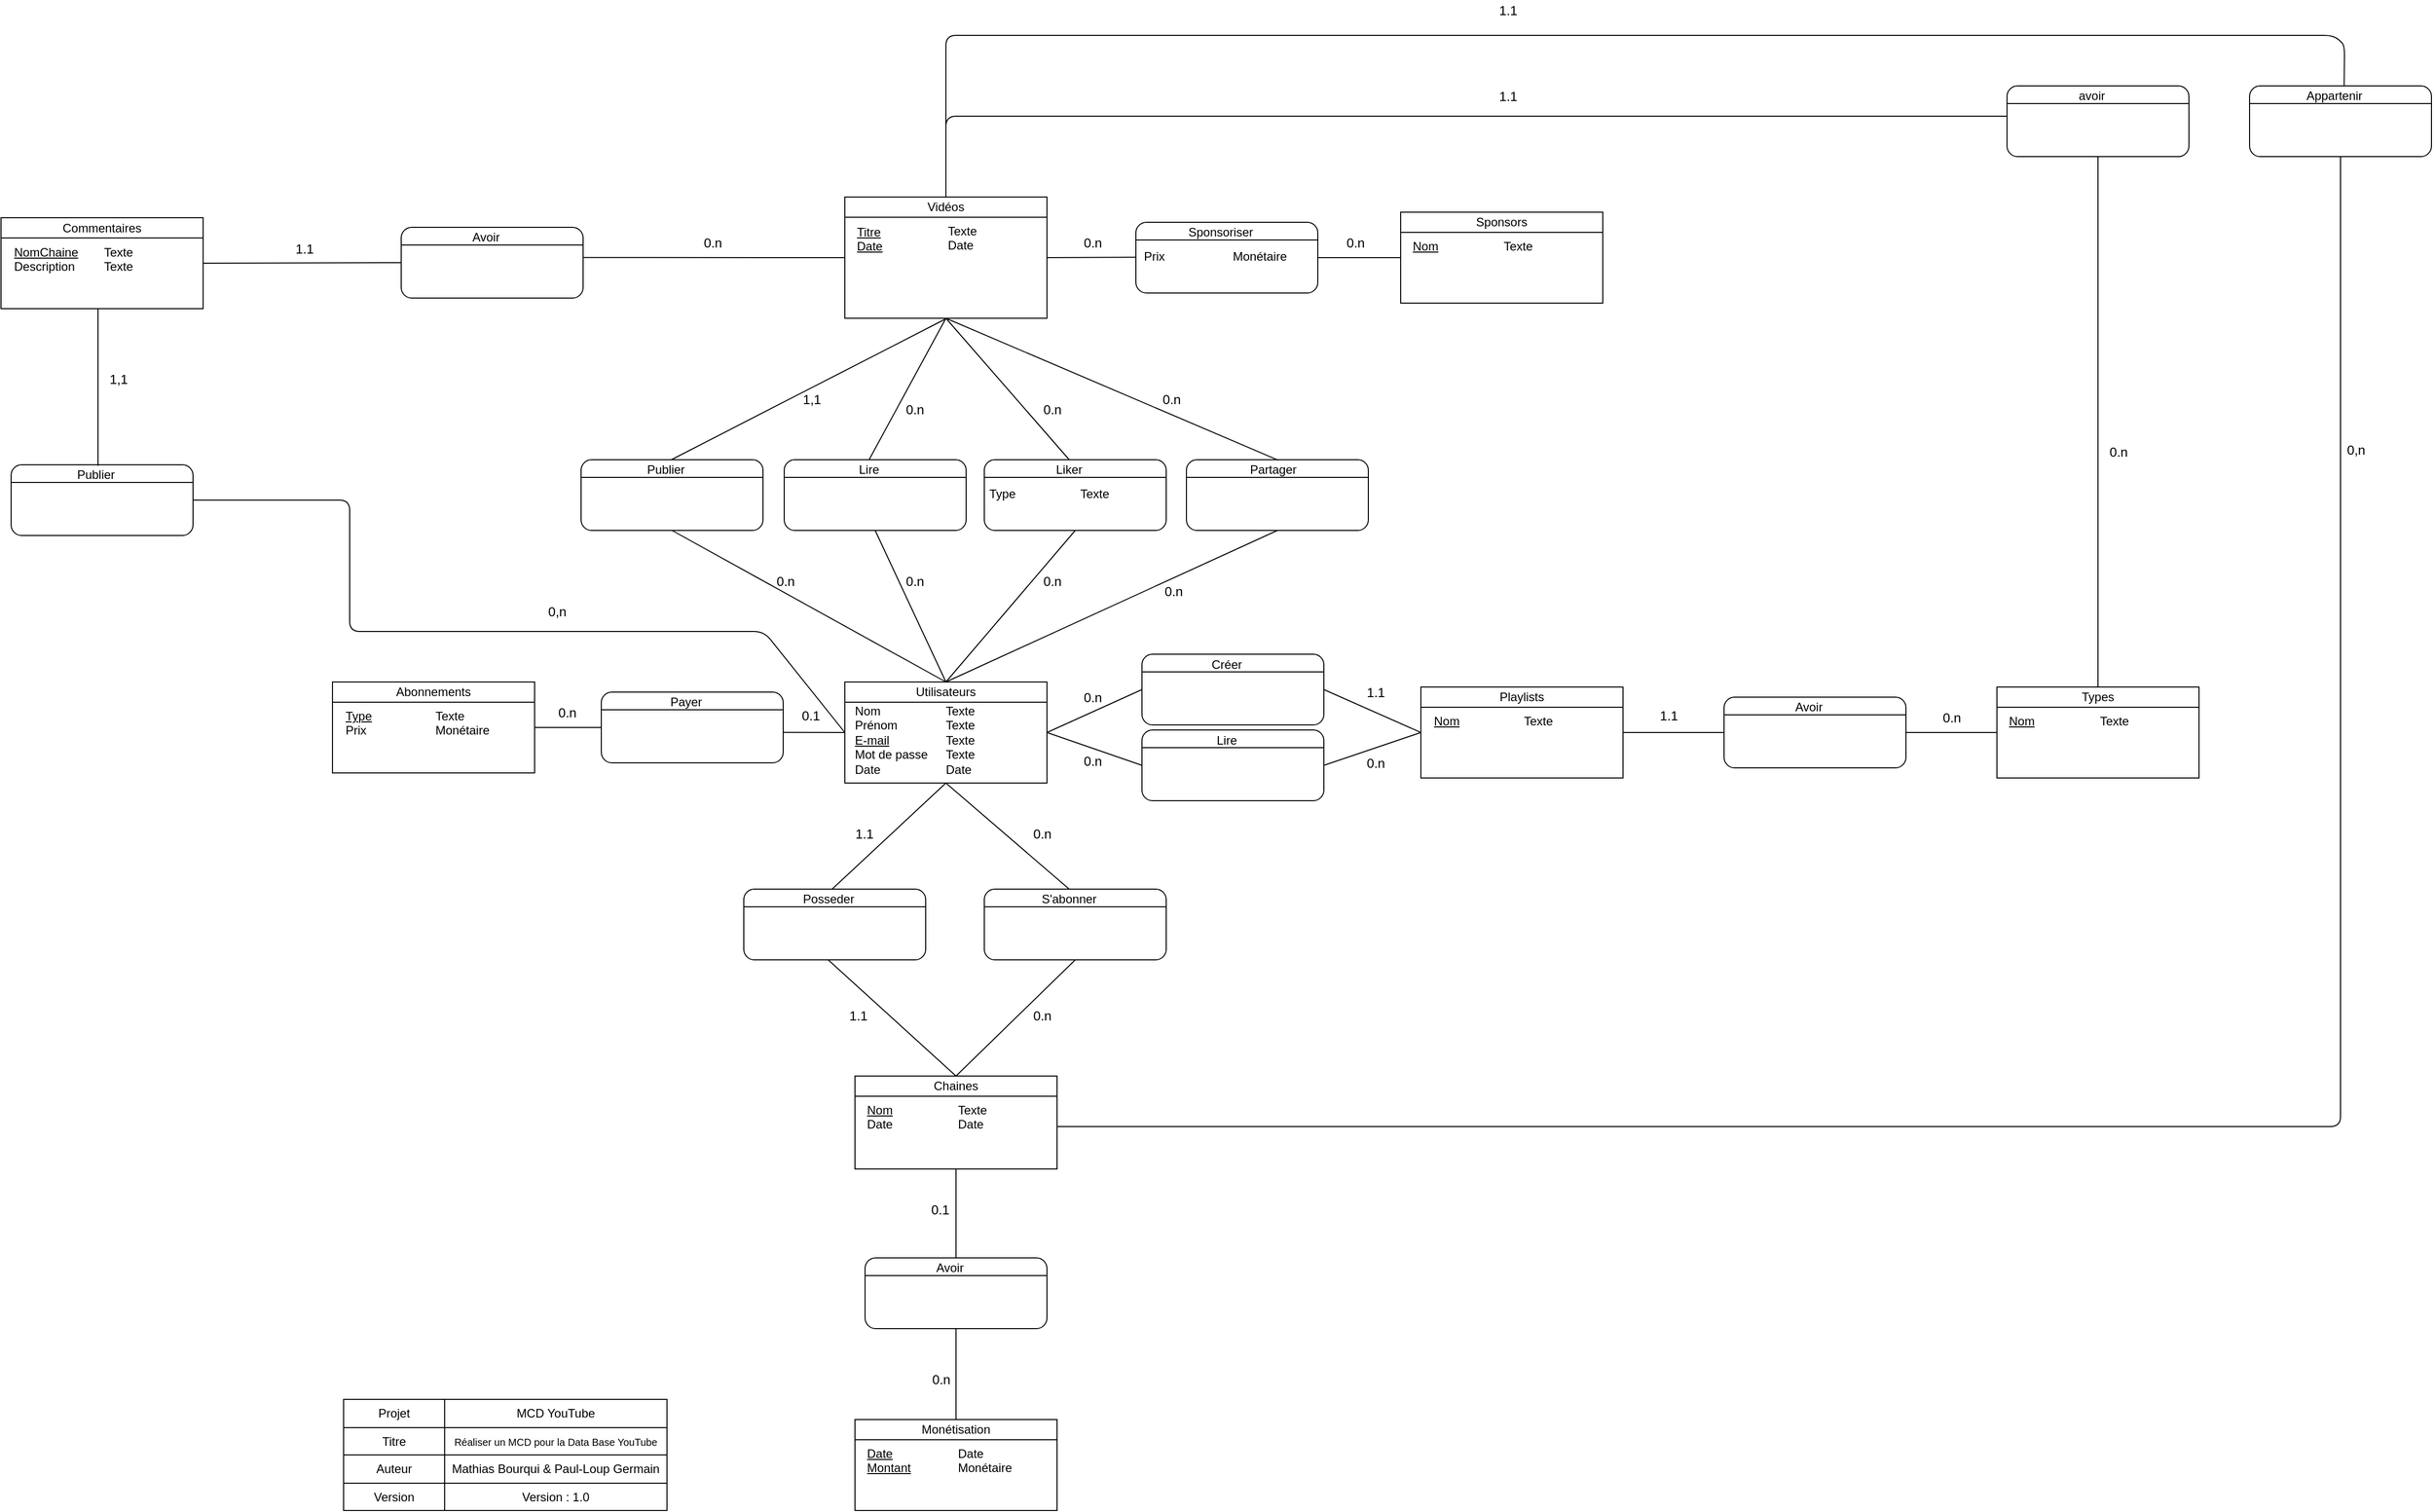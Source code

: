 <mxfile version="14.9.6" type="device"><diagram name="Page-1" id="2ca16b54-16f6-2749-3443-fa8db7711227"><mxGraphModel dx="2522" dy="1672" grid="1" gridSize="10" guides="1" tooltips="1" connect="1" arrows="1" fold="1" page="1" pageScale="1" pageWidth="1100" pageHeight="850" background="#ffffff" math="0" shadow="0"><root><mxCell id="0"/><mxCell id="1" parent="0"/><mxCell id="2ed32ef02a7f4228-1" value="&lt;div style=&quot;box-sizing: border-box ; width: 100% ; padding: 2px&quot;&gt;&lt;br&gt;&lt;/div&gt;" style="verticalAlign=top;align=center;overflow=fill;html=1;rounded=0;shadow=0;comic=0;labelBackgroundColor=none;strokeColor=#000000;strokeWidth=1;fillColor=#ffffff;fontFamily=Verdana;fontSize=12;fontColor=#000000;" parent="1" vertex="1"><mxGeometry x="570" y="250" width="200" height="100" as="geometry"/></mxCell><mxCell id="Gy9qdy7r6_L6vcuzWhop-12" value="&lt;div style=&quot;box-sizing: border-box ; width: 100% ; padding: 2px&quot;&gt;&lt;br&gt;&lt;/div&gt;" style="verticalAlign=top;align=center;overflow=fill;html=1;rounded=1;shadow=0;comic=0;labelBackgroundColor=none;strokeColor=#000000;strokeWidth=1;fillColor=#ffffff;fontFamily=Verdana;fontSize=12;fontColor=#000000;" parent="1" vertex="1"><mxGeometry x="309" y="30" width="180" height="70" as="geometry"/></mxCell><mxCell id="Gy9qdy7r6_L6vcuzWhop-16" value="&lt;div style=&quot;box-sizing: border-box ; width: 100% ; padding: 2px&quot;&gt;&lt;br&gt;&lt;/div&gt;" style="verticalAlign=top;align=center;overflow=fill;html=1;rounded=0;shadow=0;comic=0;labelBackgroundColor=none;strokeColor=#000000;strokeWidth=1;fillColor=#ffffff;fontFamily=Verdana;fontSize=12;fontColor=#000000;" parent="1" vertex="1"><mxGeometry x="570" y="-230" width="200" height="120" as="geometry"/></mxCell><mxCell id="SjU_2BTI9DgWFUzOwO9X-2" value="Utilisateurs" style="rounded=0;whiteSpace=wrap;html=1;" parent="1" vertex="1"><mxGeometry x="570" y="250" width="200" height="20" as="geometry"/></mxCell><mxCell id="SjU_2BTI9DgWFUzOwO9X-3" value="Vidéos" style="rounded=0;whiteSpace=wrap;html=1;" parent="1" vertex="1"><mxGeometry x="570" y="-230" width="200" height="20" as="geometry"/></mxCell><mxCell id="SjU_2BTI9DgWFUzOwO9X-4" value="Nom&lt;br&gt;Prénom&lt;br&gt;&lt;u&gt;E-mail&lt;/u&gt;&lt;br&gt;Mot de passe&lt;br&gt;Date" style="text;html=1;strokeColor=none;fillColor=none;align=left;verticalAlign=top;whiteSpace=wrap;rounded=0;" parent="1" vertex="1"><mxGeometry x="578" y="265" width="90" height="75" as="geometry"/></mxCell><mxCell id="SjU_2BTI9DgWFUzOwO9X-6" value="Texte&lt;br&gt;Texte&lt;br&gt;Texte&lt;br&gt;Texte&lt;br&gt;Date" style="text;html=1;strokeColor=none;fillColor=none;align=left;verticalAlign=top;whiteSpace=wrap;rounded=0;" parent="1" vertex="1"><mxGeometry x="668" y="265" width="90" height="75" as="geometry"/></mxCell><mxCell id="SjU_2BTI9DgWFUzOwO9X-8" value="&lt;u&gt;Titre&lt;/u&gt;&lt;br&gt;&lt;u&gt;Date&lt;/u&gt;&lt;br&gt;" style="text;html=1;strokeColor=none;fillColor=none;align=left;verticalAlign=top;whiteSpace=wrap;rounded=0;" parent="1" vertex="1"><mxGeometry x="580" y="-209.5" width="90" height="100" as="geometry"/></mxCell><mxCell id="SjU_2BTI9DgWFUzOwO9X-10" value="Texte&lt;br&gt;Date&lt;br&gt;" style="text;html=1;strokeColor=none;fillColor=none;align=left;verticalAlign=top;whiteSpace=wrap;rounded=0;" parent="1" vertex="1"><mxGeometry x="670" y="-210" width="90" height="100" as="geometry"/></mxCell><mxCell id="SjU_2BTI9DgWFUzOwO9X-13" value="" style="endArrow=none;html=1;entryX=1;entryY=0.25;entryDx=0;entryDy=0;exitX=0;exitY=0.25;exitDx=0;exitDy=0;" parent="1" source="Gy9qdy7r6_L6vcuzWhop-12" target="Gy9qdy7r6_L6vcuzWhop-12" edge="1"><mxGeometry width="50" height="50" relative="1" as="geometry"><mxPoint x="29" y="180" as="sourcePoint"/><mxPoint x="79" y="130" as="targetPoint"/></mxGeometry></mxCell><mxCell id="SjU_2BTI9DgWFUzOwO9X-14" value="Publier" style="text;html=1;strokeColor=none;fillColor=none;align=center;verticalAlign=middle;whiteSpace=wrap;rounded=0;" parent="1" vertex="1"><mxGeometry x="333" y="30" width="120" height="20" as="geometry"/></mxCell><mxCell id="T0Hc3pSAEqjk6suuljC6-1" value="" style="shape=table;html=1;whiteSpace=wrap;startSize=0;container=1;collapsible=0;childLayout=tableLayout;" parent="1" vertex="1"><mxGeometry x="74" y="960" width="320" height="110" as="geometry"/></mxCell><mxCell id="T0Hc3pSAEqjk6suuljC6-2" value="" style="shape=partialRectangle;html=1;whiteSpace=wrap;collapsible=0;dropTarget=0;pointerEvents=0;fillColor=none;top=0;left=0;bottom=0;right=0;points=[[0,0.5],[1,0.5]];portConstraint=eastwest;" parent="T0Hc3pSAEqjk6suuljC6-1" vertex="1"><mxGeometry width="320" height="28" as="geometry"/></mxCell><mxCell id="T0Hc3pSAEqjk6suuljC6-3" value="Projet" style="shape=partialRectangle;html=1;whiteSpace=wrap;connectable=0;overflow=hidden;fillColor=none;top=0;left=0;bottom=0;right=0;" parent="T0Hc3pSAEqjk6suuljC6-2" vertex="1"><mxGeometry width="100" height="28" as="geometry"><mxRectangle width="100" height="28" as="alternateBounds"/></mxGeometry></mxCell><mxCell id="T0Hc3pSAEqjk6suuljC6-4" value="MCD YouTube" style="shape=partialRectangle;html=1;whiteSpace=wrap;connectable=0;overflow=hidden;fillColor=none;top=0;left=0;bottom=0;right=0;" parent="T0Hc3pSAEqjk6suuljC6-2" vertex="1"><mxGeometry x="100" width="220" height="28" as="geometry"><mxRectangle width="220" height="28" as="alternateBounds"/></mxGeometry></mxCell><mxCell id="T0Hc3pSAEqjk6suuljC6-5" value="" style="shape=partialRectangle;html=1;whiteSpace=wrap;collapsible=0;dropTarget=0;pointerEvents=0;fillColor=none;top=0;left=0;bottom=0;right=0;points=[[0,0.5],[1,0.5]];portConstraint=eastwest;" parent="T0Hc3pSAEqjk6suuljC6-1" vertex="1"><mxGeometry y="28" width="320" height="27" as="geometry"/></mxCell><mxCell id="T0Hc3pSAEqjk6suuljC6-6" value="Titre" style="shape=partialRectangle;html=1;whiteSpace=wrap;connectable=0;overflow=hidden;fillColor=none;top=0;left=0;bottom=0;right=0;" parent="T0Hc3pSAEqjk6suuljC6-5" vertex="1"><mxGeometry width="100" height="27" as="geometry"><mxRectangle width="100" height="27" as="alternateBounds"/></mxGeometry></mxCell><mxCell id="T0Hc3pSAEqjk6suuljC6-7" value="&lt;font style=&quot;font-size: 10px&quot;&gt;Réaliser un MCD pour la Data Base YouTube&lt;/font&gt;" style="shape=partialRectangle;html=1;whiteSpace=wrap;connectable=0;overflow=hidden;fillColor=none;top=0;left=0;bottom=0;right=0;" parent="T0Hc3pSAEqjk6suuljC6-5" vertex="1"><mxGeometry x="100" width="220" height="27" as="geometry"><mxRectangle width="220" height="27" as="alternateBounds"/></mxGeometry></mxCell><mxCell id="T0Hc3pSAEqjk6suuljC6-8" value="" style="shape=partialRectangle;html=1;whiteSpace=wrap;collapsible=0;dropTarget=0;pointerEvents=0;fillColor=none;top=0;left=0;bottom=0;right=0;points=[[0,0.5],[1,0.5]];portConstraint=eastwest;" parent="T0Hc3pSAEqjk6suuljC6-1" vertex="1"><mxGeometry y="55" width="320" height="28" as="geometry"/></mxCell><mxCell id="T0Hc3pSAEqjk6suuljC6-9" value="Auteur" style="shape=partialRectangle;html=1;whiteSpace=wrap;connectable=0;overflow=hidden;fillColor=none;top=0;left=0;bottom=0;right=0;" parent="T0Hc3pSAEqjk6suuljC6-8" vertex="1"><mxGeometry width="100" height="28" as="geometry"><mxRectangle width="100" height="28" as="alternateBounds"/></mxGeometry></mxCell><mxCell id="T0Hc3pSAEqjk6suuljC6-10" value="Mathias Bourqui &amp;amp; Paul-Loup Germain" style="shape=partialRectangle;html=1;whiteSpace=wrap;connectable=0;overflow=hidden;fillColor=none;top=0;left=0;bottom=0;right=0;" parent="T0Hc3pSAEqjk6suuljC6-8" vertex="1"><mxGeometry x="100" width="220" height="28" as="geometry"><mxRectangle width="220" height="28" as="alternateBounds"/></mxGeometry></mxCell><mxCell id="T0Hc3pSAEqjk6suuljC6-11" value="" style="shape=partialRectangle;html=1;whiteSpace=wrap;collapsible=0;dropTarget=0;pointerEvents=0;fillColor=none;top=0;left=0;bottom=0;right=0;points=[[0,0.5],[1,0.5]];portConstraint=eastwest;" parent="T0Hc3pSAEqjk6suuljC6-1" vertex="1"><mxGeometry y="83" width="320" height="27" as="geometry"/></mxCell><mxCell id="T0Hc3pSAEqjk6suuljC6-12" value="Version" style="shape=partialRectangle;html=1;whiteSpace=wrap;connectable=0;overflow=hidden;fillColor=none;top=0;left=0;bottom=0;right=0;" parent="T0Hc3pSAEqjk6suuljC6-11" vertex="1"><mxGeometry width="100" height="27" as="geometry"><mxRectangle width="100" height="27" as="alternateBounds"/></mxGeometry></mxCell><mxCell id="T0Hc3pSAEqjk6suuljC6-13" value="Version : 1.0" style="shape=partialRectangle;html=1;whiteSpace=wrap;connectable=0;overflow=hidden;fillColor=none;top=0;left=0;bottom=0;right=0;" parent="T0Hc3pSAEqjk6suuljC6-11" vertex="1"><mxGeometry x="100" width="220" height="27" as="geometry"><mxRectangle width="220" height="27" as="alternateBounds"/></mxGeometry></mxCell><mxCell id="DXN9fghOhobThYDQpGp4-1" value="&lt;div style=&quot;box-sizing: border-box ; width: 100% ; padding: 2px&quot;&gt;&lt;br&gt;&lt;/div&gt;" style="verticalAlign=top;align=center;overflow=fill;html=1;rounded=1;shadow=0;comic=0;labelBackgroundColor=none;strokeColor=#000000;strokeWidth=1;fillColor=#ffffff;fontFamily=Verdana;fontSize=12;fontColor=#000000;" parent="1" vertex="1"><mxGeometry x="708" y="30" width="180" height="70" as="geometry"/></mxCell><mxCell id="DXN9fghOhobThYDQpGp4-3" value="" style="endArrow=none;html=1;entryX=1;entryY=0.25;entryDx=0;entryDy=0;exitX=0;exitY=0.25;exitDx=0;exitDy=0;" parent="1" source="DXN9fghOhobThYDQpGp4-1" target="DXN9fghOhobThYDQpGp4-1" edge="1"><mxGeometry width="50" height="50" relative="1" as="geometry"><mxPoint x="428" y="180" as="sourcePoint"/><mxPoint x="478" y="130" as="targetPoint"/></mxGeometry></mxCell><mxCell id="DXN9fghOhobThYDQpGp4-4" value="Liker" style="text;html=1;strokeColor=none;fillColor=none;align=center;verticalAlign=middle;whiteSpace=wrap;rounded=0;" parent="1" vertex="1"><mxGeometry x="732" y="30" width="120" height="20" as="geometry"/></mxCell><mxCell id="DXN9fghOhobThYDQpGp4-9" value="&lt;div style=&quot;box-sizing: border-box ; width: 100% ; padding: 2px&quot;&gt;&lt;br&gt;&lt;/div&gt;" style="verticalAlign=top;align=center;overflow=fill;html=1;rounded=1;shadow=0;comic=0;labelBackgroundColor=none;strokeColor=#000000;strokeWidth=1;fillColor=#ffffff;fontFamily=Verdana;fontSize=12;fontColor=#000000;" parent="1" vertex="1"><mxGeometry x="908" y="30" width="180" height="70" as="geometry"/></mxCell><mxCell id="DXN9fghOhobThYDQpGp4-11" value="" style="endArrow=none;html=1;entryX=1;entryY=0.25;entryDx=0;entryDy=0;exitX=0;exitY=0.25;exitDx=0;exitDy=0;" parent="1" source="DXN9fghOhobThYDQpGp4-9" target="DXN9fghOhobThYDQpGp4-9" edge="1"><mxGeometry width="50" height="50" relative="1" as="geometry"><mxPoint x="630" y="180" as="sourcePoint"/><mxPoint x="680" y="130" as="targetPoint"/></mxGeometry></mxCell><mxCell id="DXN9fghOhobThYDQpGp4-12" value="Partager" style="text;html=1;strokeColor=none;fillColor=none;align=center;verticalAlign=middle;whiteSpace=wrap;rounded=0;" parent="1" vertex="1"><mxGeometry x="934" y="30" width="120" height="20" as="geometry"/></mxCell><mxCell id="DXN9fghOhobThYDQpGp4-22" value="&lt;div style=&quot;box-sizing: border-box ; width: 100% ; padding: 2px&quot;&gt;&lt;br&gt;&lt;/div&gt;" style="verticalAlign=top;align=center;overflow=fill;html=1;rounded=0;shadow=0;comic=0;labelBackgroundColor=none;strokeColor=#000000;strokeWidth=1;fillColor=#ffffff;fontFamily=Verdana;fontSize=12;fontColor=#000000;" parent="1" vertex="1"><mxGeometry x="580" y="642" width="200" height="90" as="geometry"/></mxCell><mxCell id="DXN9fghOhobThYDQpGp4-23" value="Chaines" style="rounded=0;whiteSpace=wrap;html=1;" parent="1" vertex="1"><mxGeometry x="580" y="640" width="200" height="20" as="geometry"/></mxCell><mxCell id="DXN9fghOhobThYDQpGp4-24" value="&lt;u&gt;Nom&lt;/u&gt;&lt;br&gt;Date" style="text;html=1;strokeColor=none;fillColor=none;align=left;verticalAlign=top;whiteSpace=wrap;rounded=0;" parent="1" vertex="1"><mxGeometry x="590" y="660" width="90" height="60" as="geometry"/></mxCell><mxCell id="DXN9fghOhobThYDQpGp4-25" value="Texte&lt;br&gt;Date&lt;br&gt;" style="text;html=1;strokeColor=none;fillColor=none;align=left;verticalAlign=top;whiteSpace=wrap;rounded=0;" parent="1" vertex="1"><mxGeometry x="680" y="660" width="100" height="60" as="geometry"/></mxCell><mxCell id="DXN9fghOhobThYDQpGp4-30" value="&lt;div style=&quot;box-sizing: border-box ; width: 100% ; padding: 2px&quot;&gt;&lt;br&gt;&lt;/div&gt;" style="verticalAlign=top;align=center;overflow=fill;html=1;rounded=1;shadow=0;comic=0;labelBackgroundColor=none;strokeColor=#000000;strokeWidth=1;fillColor=#ffffff;fontFamily=Verdana;fontSize=12;fontColor=#000000;" parent="1" vertex="1"><mxGeometry x="708" y="455" width="180" height="70" as="geometry"/></mxCell><mxCell id="DXN9fghOhobThYDQpGp4-32" value="" style="endArrow=none;html=1;entryX=1;entryY=0.25;entryDx=0;entryDy=0;exitX=0;exitY=0.25;exitDx=0;exitDy=0;" parent="1" source="DXN9fghOhobThYDQpGp4-30" target="DXN9fghOhobThYDQpGp4-30" edge="1"><mxGeometry width="50" height="50" relative="1" as="geometry"><mxPoint x="428" y="605" as="sourcePoint"/><mxPoint x="478" y="555" as="targetPoint"/></mxGeometry></mxCell><mxCell id="DXN9fghOhobThYDQpGp4-33" value="S'abonner" style="text;html=1;strokeColor=none;fillColor=none;align=center;verticalAlign=middle;whiteSpace=wrap;rounded=0;" parent="1" vertex="1"><mxGeometry x="732" y="455" width="120" height="20" as="geometry"/></mxCell><mxCell id="DXN9fghOhobThYDQpGp4-40" value="&lt;div style=&quot;box-sizing: border-box ; width: 100% ; padding: 2px&quot;&gt;&lt;br&gt;&lt;/div&gt;" style="verticalAlign=top;align=center;overflow=fill;html=1;rounded=0;shadow=0;comic=0;labelBackgroundColor=none;strokeColor=#000000;strokeWidth=1;fillColor=#ffffff;fontFamily=Verdana;fontSize=12;fontColor=#000000;" parent="1" vertex="1"><mxGeometry x="63" y="250" width="200" height="90" as="geometry"/></mxCell><mxCell id="DXN9fghOhobThYDQpGp4-41" value="Abonnements" style="rounded=0;whiteSpace=wrap;html=1;" parent="1" vertex="1"><mxGeometry x="63" y="250" width="200" height="20" as="geometry"/></mxCell><mxCell id="DXN9fghOhobThYDQpGp4-42" value="&lt;u&gt;Type&lt;/u&gt;&lt;br&gt;Prix" style="text;html=1;strokeColor=none;fillColor=none;align=left;verticalAlign=top;whiteSpace=wrap;rounded=0;" parent="1" vertex="1"><mxGeometry x="74" y="270" width="90" height="60" as="geometry"/></mxCell><mxCell id="DXN9fghOhobThYDQpGp4-43" value="Texte&lt;br&gt;Monétaire" style="text;html=1;strokeColor=none;fillColor=none;align=left;verticalAlign=top;whiteSpace=wrap;rounded=0;" parent="1" vertex="1"><mxGeometry x="163" y="270" width="100" height="50" as="geometry"/></mxCell><mxCell id="DXN9fghOhobThYDQpGp4-44" value="&lt;div style=&quot;box-sizing: border-box ; width: 100% ; padding: 2px&quot;&gt;&lt;br&gt;&lt;/div&gt;" style="verticalAlign=top;align=center;overflow=fill;html=1;rounded=1;shadow=0;comic=0;labelBackgroundColor=none;strokeColor=#000000;strokeWidth=1;fillColor=#ffffff;fontFamily=Verdana;fontSize=12;fontColor=#000000;" parent="1" vertex="1"><mxGeometry x="329" y="260" width="180" height="70" as="geometry"/></mxCell><mxCell id="DXN9fghOhobThYDQpGp4-46" value="" style="endArrow=none;html=1;entryX=1;entryY=0.25;entryDx=0;entryDy=0;exitX=0;exitY=0.25;exitDx=0;exitDy=0;" parent="1" source="DXN9fghOhobThYDQpGp4-44" target="DXN9fghOhobThYDQpGp4-44" edge="1"><mxGeometry width="50" height="50" relative="1" as="geometry"><mxPoint x="49" y="410" as="sourcePoint"/><mxPoint x="99" y="360" as="targetPoint"/></mxGeometry></mxCell><mxCell id="DXN9fghOhobThYDQpGp4-47" value="Payer" style="text;html=1;strokeColor=none;fillColor=none;align=center;verticalAlign=middle;whiteSpace=wrap;rounded=0;" parent="1" vertex="1"><mxGeometry x="353" y="260" width="120" height="20" as="geometry"/></mxCell><mxCell id="DXN9fghOhobThYDQpGp4-50" value="&lt;div style=&quot;box-sizing: border-box ; width: 100% ; padding: 2px&quot;&gt;&lt;br&gt;&lt;/div&gt;" style="verticalAlign=top;align=center;overflow=fill;html=1;rounded=0;shadow=0;comic=0;labelBackgroundColor=none;strokeColor=#000000;strokeWidth=1;fillColor=#ffffff;fontFamily=Verdana;fontSize=12;fontColor=#000000;" parent="1" vertex="1"><mxGeometry x="1140" y="255" width="200" height="90" as="geometry"/></mxCell><mxCell id="DXN9fghOhobThYDQpGp4-51" value="Playlists" style="rounded=0;whiteSpace=wrap;html=1;" parent="1" vertex="1"><mxGeometry x="1140" y="255" width="200" height="20" as="geometry"/></mxCell><mxCell id="DXN9fghOhobThYDQpGp4-52" value="&lt;u&gt;Nom&lt;/u&gt;&lt;br&gt;" style="text;html=1;strokeColor=none;fillColor=none;align=left;verticalAlign=top;whiteSpace=wrap;rounded=0;" parent="1" vertex="1"><mxGeometry x="1151" y="275" width="90" height="70" as="geometry"/></mxCell><mxCell id="DXN9fghOhobThYDQpGp4-53" value="Texte&lt;br&gt;" style="text;html=1;strokeColor=none;fillColor=none;align=left;verticalAlign=top;whiteSpace=wrap;rounded=0;" parent="1" vertex="1"><mxGeometry x="1240" y="275" width="90" height="70" as="geometry"/></mxCell><mxCell id="DXN9fghOhobThYDQpGp4-62" value="&lt;div style=&quot;box-sizing: border-box ; width: 100% ; padding: 2px&quot;&gt;&lt;br&gt;&lt;/div&gt;" style="verticalAlign=top;align=center;overflow=fill;html=1;rounded=1;shadow=0;comic=0;labelBackgroundColor=none;strokeColor=#000000;strokeWidth=1;fillColor=#ffffff;fontFamily=Verdana;fontSize=12;fontColor=#000000;" parent="1" vertex="1"><mxGeometry x="864" y="297.5" width="180" height="70" as="geometry"/></mxCell><mxCell id="DXN9fghOhobThYDQpGp4-64" value="" style="endArrow=none;html=1;entryX=1;entryY=0.25;entryDx=0;entryDy=0;exitX=0;exitY=0.25;exitDx=0;exitDy=0;" parent="1" source="DXN9fghOhobThYDQpGp4-62" target="DXN9fghOhobThYDQpGp4-62" edge="1"><mxGeometry width="50" height="50" relative="1" as="geometry"><mxPoint x="584" y="447.5" as="sourcePoint"/><mxPoint x="634" y="397.5" as="targetPoint"/></mxGeometry></mxCell><mxCell id="DXN9fghOhobThYDQpGp4-65" value="Lire" style="text;html=1;strokeColor=none;fillColor=none;align=center;verticalAlign=middle;whiteSpace=wrap;rounded=0;" parent="1" vertex="1"><mxGeometry x="888" y="297.5" width="120" height="20" as="geometry"/></mxCell><mxCell id="DXN9fghOhobThYDQpGp4-66" value="&lt;div style=&quot;box-sizing: border-box ; width: 100% ; padding: 2px&quot;&gt;&lt;br&gt;&lt;/div&gt;" style="verticalAlign=top;align=center;overflow=fill;html=1;rounded=1;shadow=0;comic=0;labelBackgroundColor=none;strokeColor=#000000;strokeWidth=1;fillColor=#ffffff;fontFamily=Verdana;fontSize=12;fontColor=#000000;" parent="1" vertex="1"><mxGeometry x="864" y="222.5" width="180" height="70" as="geometry"/></mxCell><mxCell id="DXN9fghOhobThYDQpGp4-68" value="" style="endArrow=none;html=1;entryX=1;entryY=0.25;entryDx=0;entryDy=0;exitX=0;exitY=0.25;exitDx=0;exitDy=0;" parent="1" source="DXN9fghOhobThYDQpGp4-66" target="DXN9fghOhobThYDQpGp4-66" edge="1"><mxGeometry width="50" height="50" relative="1" as="geometry"><mxPoint x="584" y="372.5" as="sourcePoint"/><mxPoint x="634" y="322.5" as="targetPoint"/></mxGeometry></mxCell><mxCell id="DXN9fghOhobThYDQpGp4-69" value="Créer" style="text;html=1;strokeColor=none;fillColor=none;align=center;verticalAlign=middle;whiteSpace=wrap;rounded=0;" parent="1" vertex="1"><mxGeometry x="888" y="222.5" width="120" height="20" as="geometry"/></mxCell><mxCell id="DXN9fghOhobThYDQpGp4-74" value="&lt;div style=&quot;box-sizing: border-box ; width: 100% ; padding: 2px&quot;&gt;&lt;br&gt;&lt;/div&gt;" style="verticalAlign=top;align=center;overflow=fill;html=1;rounded=0;shadow=0;comic=0;labelBackgroundColor=none;strokeColor=#000000;strokeWidth=1;fillColor=#ffffff;fontFamily=Verdana;fontSize=12;fontColor=#000000;" parent="1" vertex="1"><mxGeometry x="580" y="980" width="200" height="90" as="geometry"/></mxCell><mxCell id="DXN9fghOhobThYDQpGp4-75" value="Monétisation" style="rounded=0;whiteSpace=wrap;html=1;" parent="1" vertex="1"><mxGeometry x="580" y="980" width="200" height="20" as="geometry"/></mxCell><mxCell id="DXN9fghOhobThYDQpGp4-76" value="&lt;u&gt;Date&lt;br&gt;Montant&lt;/u&gt;" style="text;html=1;strokeColor=none;fillColor=none;align=left;verticalAlign=top;whiteSpace=wrap;rounded=0;" parent="1" vertex="1"><mxGeometry x="590" y="1000" width="90" height="60" as="geometry"/></mxCell><mxCell id="DXN9fghOhobThYDQpGp4-77" value="Date&lt;br&gt;Monétaire&lt;br&gt;" style="text;html=1;strokeColor=none;fillColor=none;align=left;verticalAlign=top;whiteSpace=wrap;rounded=0;" parent="1" vertex="1"><mxGeometry x="680" y="1000" width="100" height="60" as="geometry"/></mxCell><mxCell id="DXN9fghOhobThYDQpGp4-78" value="&lt;div style=&quot;box-sizing: border-box ; width: 100% ; padding: 2px&quot;&gt;&lt;br&gt;&lt;/div&gt;" style="verticalAlign=top;align=center;overflow=fill;html=1;rounded=1;shadow=0;comic=0;labelBackgroundColor=none;strokeColor=#000000;strokeWidth=1;fillColor=#ffffff;fontFamily=Verdana;fontSize=12;fontColor=#000000;" parent="1" vertex="1"><mxGeometry x="590" y="820" width="180" height="70" as="geometry"/></mxCell><mxCell id="DXN9fghOhobThYDQpGp4-80" value="" style="endArrow=none;html=1;entryX=1;entryY=0.25;entryDx=0;entryDy=0;exitX=0;exitY=0.25;exitDx=0;exitDy=0;" parent="1" source="DXN9fghOhobThYDQpGp4-78" target="DXN9fghOhobThYDQpGp4-78" edge="1"><mxGeometry width="50" height="50" relative="1" as="geometry"><mxPoint x="310" y="970" as="sourcePoint"/><mxPoint x="360" y="920" as="targetPoint"/></mxGeometry></mxCell><mxCell id="DXN9fghOhobThYDQpGp4-81" value="Avoir" style="text;html=1;strokeColor=none;fillColor=none;align=center;verticalAlign=middle;whiteSpace=wrap;rounded=0;" parent="1" vertex="1"><mxGeometry x="614" y="820" width="120" height="20" as="geometry"/></mxCell><mxCell id="DXN9fghOhobThYDQpGp4-82" value="" style="endArrow=none;html=1;entryX=0.5;entryY=1;entryDx=0;entryDy=0;" parent="1" target="DXN9fghOhobThYDQpGp4-22" edge="1"><mxGeometry width="50" height="50" relative="1" as="geometry"><mxPoint x="680" y="820" as="sourcePoint"/><mxPoint x="690" y="690" as="targetPoint"/></mxGeometry></mxCell><mxCell id="DXN9fghOhobThYDQpGp4-88" value="&lt;div style=&quot;box-sizing: border-box ; width: 100% ; padding: 2px&quot;&gt;&lt;br&gt;&lt;/div&gt;" style="verticalAlign=top;align=center;overflow=fill;html=1;rounded=1;shadow=0;comic=0;labelBackgroundColor=none;strokeColor=#000000;strokeWidth=1;fillColor=#ffffff;fontFamily=Verdana;fontSize=12;fontColor=#000000;" parent="1" vertex="1"><mxGeometry x="470" y="455" width="180" height="70" as="geometry"/></mxCell><mxCell id="DXN9fghOhobThYDQpGp4-90" value="" style="endArrow=none;html=1;entryX=1;entryY=0.25;entryDx=0;entryDy=0;exitX=0;exitY=0.25;exitDx=0;exitDy=0;" parent="1" source="DXN9fghOhobThYDQpGp4-88" target="DXN9fghOhobThYDQpGp4-88" edge="1"><mxGeometry width="50" height="50" relative="1" as="geometry"><mxPoint x="190" y="605" as="sourcePoint"/><mxPoint x="240" y="555" as="targetPoint"/></mxGeometry></mxCell><mxCell id="DXN9fghOhobThYDQpGp4-91" value="Posseder" style="text;html=1;strokeColor=none;fillColor=none;align=center;verticalAlign=middle;whiteSpace=wrap;rounded=0;" parent="1" vertex="1"><mxGeometry x="494" y="455" width="120" height="20" as="geometry"/></mxCell><mxCell id="DXN9fghOhobThYDQpGp4-94" value="" style="endArrow=none;html=1;entryX=0.464;entryY=1;entryDx=0;entryDy=0;entryPerimeter=0;exitX=0.5;exitY=0;exitDx=0;exitDy=0;" parent="1" source="DXN9fghOhobThYDQpGp4-23" target="DXN9fghOhobThYDQpGp4-88" edge="1"><mxGeometry width="50" height="50" relative="1" as="geometry"><mxPoint x="480" y="640" as="sourcePoint"/><mxPoint x="530" y="590" as="targetPoint"/></mxGeometry></mxCell><mxCell id="DXN9fghOhobThYDQpGp4-95" value="" style="endArrow=none;html=1;entryX=0.5;entryY=1;entryDx=0;entryDy=0;exitX=0.5;exitY=0;exitDx=0;exitDy=0;" parent="1" source="DXN9fghOhobThYDQpGp4-23" target="DXN9fghOhobThYDQpGp4-30" edge="1"><mxGeometry width="50" height="50" relative="1" as="geometry"><mxPoint x="972.48" y="700" as="sourcePoint"/><mxPoint x="810" y="600" as="targetPoint"/></mxGeometry></mxCell><mxCell id="R3XFue5YI3KKG-i04Tve-12" value="" style="endArrow=none;html=1;entryX=1;entryY=0.5;entryDx=0;entryDy=0;exitX=0;exitY=0.5;exitDx=0;exitDy=0;" parent="1" source="DXN9fghOhobThYDQpGp4-44" target="DXN9fghOhobThYDQpGp4-43" edge="1"><mxGeometry width="50" height="50" relative="1" as="geometry"><mxPoint x="289" y="405" as="sourcePoint"/><mxPoint x="339" y="355" as="targetPoint"/></mxGeometry></mxCell><mxCell id="R3XFue5YI3KKG-i04Tve-13" value="&lt;font style=&quot;font-size: 13px&quot;&gt;0.1&lt;/font&gt;" style="text;html=1;align=center;verticalAlign=middle;resizable=0;points=[];autosize=1;" parent="1" vertex="1"><mxGeometry x="521" y="273" width="30" height="20" as="geometry"/></mxCell><mxCell id="R3XFue5YI3KKG-i04Tve-14" value="&lt;font style=&quot;font-size: 13px&quot;&gt;0.n&lt;/font&gt;" style="text;html=1;align=center;verticalAlign=middle;resizable=0;points=[];autosize=1;" parent="1" vertex="1"><mxGeometry x="280" y="270" width="30" height="20" as="geometry"/></mxCell><mxCell id="R3XFue5YI3KKG-i04Tve-17" value="" style="endArrow=none;html=1;entryX=0;entryY=0.5;entryDx=0;entryDy=0;exitX=1;exitY=0.5;exitDx=0;exitDy=0;" parent="1" source="DXN9fghOhobThYDQpGp4-66" target="DXN9fghOhobThYDQpGp4-50" edge="1"><mxGeometry width="50" height="50" relative="1" as="geometry"><mxPoint x="1070" y="340" as="sourcePoint"/><mxPoint x="1120" y="290" as="targetPoint"/></mxGeometry></mxCell><mxCell id="R3XFue5YI3KKG-i04Tve-18" value="" style="endArrow=none;html=1;exitX=1;exitY=0.5;exitDx=0;exitDy=0;" parent="1" source="DXN9fghOhobThYDQpGp4-62" edge="1"><mxGeometry width="50" height="50" relative="1" as="geometry"><mxPoint x="1060" y="380" as="sourcePoint"/><mxPoint x="1140" y="300" as="targetPoint"/></mxGeometry></mxCell><mxCell id="R3XFue5YI3KKG-i04Tve-19" value="&lt;font style=&quot;font-size: 13px&quot;&gt;0.n&lt;/font&gt;" style="text;html=1;align=center;verticalAlign=middle;resizable=0;points=[];autosize=1;" parent="1" vertex="1"><mxGeometry x="800" y="255" width="30" height="20" as="geometry"/></mxCell><mxCell id="R3XFue5YI3KKG-i04Tve-20" value="&lt;font style=&quot;font-size: 13px&quot;&gt;0.n&lt;/font&gt;" style="text;html=1;align=center;verticalAlign=middle;resizable=0;points=[];autosize=1;" parent="1" vertex="1"><mxGeometry x="800" y="317.5" width="30" height="20" as="geometry"/></mxCell><mxCell id="R3XFue5YI3KKG-i04Tve-22" value="Type" style="text;html=1;strokeColor=none;fillColor=none;align=left;verticalAlign=top;whiteSpace=wrap;rounded=0;" parent="1" vertex="1"><mxGeometry x="711" y="50" width="82" height="40" as="geometry"/></mxCell><mxCell id="R3XFue5YI3KKG-i04Tve-23" value="Texte" style="text;html=1;strokeColor=none;fillColor=none;align=left;verticalAlign=top;whiteSpace=wrap;rounded=0;" parent="1" vertex="1"><mxGeometry x="801" y="50" width="82" height="40" as="geometry"/></mxCell><mxCell id="R3XFue5YI3KKG-i04Tve-24" value="&lt;font style=&quot;font-size: 13px&quot;&gt;0.n&lt;/font&gt;" style="text;html=1;align=center;verticalAlign=middle;resizable=0;points=[];autosize=1;" parent="1" vertex="1"><mxGeometry x="1080" y="320" width="30" height="20" as="geometry"/></mxCell><mxCell id="R3XFue5YI3KKG-i04Tve-25" value="&lt;font style=&quot;font-size: 13px&quot;&gt;1.1&lt;/font&gt;" style="text;html=1;align=center;verticalAlign=middle;resizable=0;points=[];autosize=1;" parent="1" vertex="1"><mxGeometry x="1080" y="250" width="30" height="20" as="geometry"/></mxCell><mxCell id="ueKuM0vYyrDBjF_Af-RA-13" value="&lt;div style=&quot;box-sizing: border-box ; width: 100% ; padding: 2px&quot;&gt;&lt;br&gt;&lt;/div&gt;" style="verticalAlign=top;align=center;overflow=fill;html=1;rounded=1;shadow=0;comic=0;labelBackgroundColor=none;strokeColor=#000000;strokeWidth=1;fillColor=#ffffff;fontFamily=Verdana;fontSize=12;fontColor=#000000;" parent="1" vertex="1"><mxGeometry x="1440" y="265" width="180" height="70" as="geometry"/></mxCell><mxCell id="ueKuM0vYyrDBjF_Af-RA-15" value="" style="endArrow=none;html=1;entryX=1;entryY=0.25;entryDx=0;entryDy=0;exitX=0;exitY=0.25;exitDx=0;exitDy=0;" parent="1" source="ueKuM0vYyrDBjF_Af-RA-13" target="ueKuM0vYyrDBjF_Af-RA-13" edge="1"><mxGeometry width="50" height="50" relative="1" as="geometry"><mxPoint x="1160" y="415" as="sourcePoint"/><mxPoint x="1210" y="365" as="targetPoint"/></mxGeometry></mxCell><mxCell id="ueKuM0vYyrDBjF_Af-RA-16" value="Avoir" style="text;html=1;strokeColor=none;fillColor=none;align=center;verticalAlign=middle;whiteSpace=wrap;rounded=0;" parent="1" vertex="1"><mxGeometry x="1464" y="265" width="120" height="20" as="geometry"/></mxCell><mxCell id="ueKuM0vYyrDBjF_Af-RA-17" value="&lt;div style=&quot;box-sizing: border-box ; width: 100% ; padding: 2px&quot;&gt;&lt;br&gt;&lt;/div&gt;" style="verticalAlign=top;align=center;overflow=fill;html=1;rounded=0;shadow=0;comic=0;labelBackgroundColor=none;strokeColor=#000000;strokeWidth=1;fillColor=#ffffff;fontFamily=Verdana;fontSize=12;fontColor=#000000;" parent="1" vertex="1"><mxGeometry x="1710" y="255" width="200" height="90" as="geometry"/></mxCell><mxCell id="ueKuM0vYyrDBjF_Af-RA-18" value="Types" style="rounded=0;whiteSpace=wrap;html=1;" parent="1" vertex="1"><mxGeometry x="1710" y="255" width="200" height="20" as="geometry"/></mxCell><mxCell id="ueKuM0vYyrDBjF_Af-RA-19" value="&lt;u&gt;Nom&lt;/u&gt;" style="text;html=1;strokeColor=none;fillColor=none;align=left;verticalAlign=top;whiteSpace=wrap;rounded=0;" parent="1" vertex="1"><mxGeometry x="1720" y="275" width="90" height="60" as="geometry"/></mxCell><mxCell id="ueKuM0vYyrDBjF_Af-RA-20" value="Texte" style="text;html=1;strokeColor=none;fillColor=none;align=left;verticalAlign=top;whiteSpace=wrap;rounded=0;" parent="1" vertex="1"><mxGeometry x="1810" y="275" width="100" height="60" as="geometry"/></mxCell><mxCell id="uT4sj3rJOa8fD04hG5ie-9" value="&lt;div style=&quot;box-sizing: border-box ; width: 100% ; padding: 2px&quot;&gt;&lt;br&gt;&lt;/div&gt;" style="verticalAlign=top;align=center;overflow=fill;html=1;rounded=0;shadow=0;comic=0;labelBackgroundColor=none;strokeColor=#000000;strokeWidth=1;fillColor=#ffffff;fontFamily=Verdana;fontSize=12;fontColor=#000000;" parent="1" vertex="1"><mxGeometry x="1120" y="-215" width="200" height="90" as="geometry"/></mxCell><mxCell id="uT4sj3rJOa8fD04hG5ie-10" value="Sponsors" style="rounded=0;whiteSpace=wrap;html=1;" parent="1" vertex="1"><mxGeometry x="1120" y="-215" width="200" height="20" as="geometry"/></mxCell><mxCell id="uT4sj3rJOa8fD04hG5ie-11" value="&lt;u&gt;Nom&lt;/u&gt;&lt;br&gt;" style="text;html=1;strokeColor=none;fillColor=none;align=left;verticalAlign=top;whiteSpace=wrap;rounded=0;" parent="1" vertex="1"><mxGeometry x="1130" y="-195" width="90" height="65" as="geometry"/></mxCell><mxCell id="uT4sj3rJOa8fD04hG5ie-12" value="Texte" style="text;html=1;strokeColor=none;fillColor=none;align=left;verticalAlign=top;whiteSpace=wrap;rounded=0;" parent="1" vertex="1"><mxGeometry x="1220" y="-195" width="100" height="65" as="geometry"/></mxCell><mxCell id="uT4sj3rJOa8fD04hG5ie-13" value="&lt;div style=&quot;box-sizing: border-box ; width: 100% ; padding: 2px&quot;&gt;&lt;br&gt;&lt;/div&gt;" style="verticalAlign=top;align=center;overflow=fill;html=1;rounded=1;shadow=0;comic=0;labelBackgroundColor=none;strokeColor=#000000;strokeWidth=1;fillColor=#ffffff;fontFamily=Verdana;fontSize=12;fontColor=#000000;" parent="1" vertex="1"><mxGeometry x="858" y="-205" width="180" height="70" as="geometry"/></mxCell><mxCell id="uT4sj3rJOa8fD04hG5ie-15" value="" style="endArrow=none;html=1;entryX=1;entryY=0.25;entryDx=0;entryDy=0;exitX=0;exitY=0.25;exitDx=0;exitDy=0;" parent="1" source="uT4sj3rJOa8fD04hG5ie-13" target="uT4sj3rJOa8fD04hG5ie-13" edge="1"><mxGeometry width="50" height="50" relative="1" as="geometry"><mxPoint x="578" y="-55" as="sourcePoint"/><mxPoint x="628" y="-105" as="targetPoint"/></mxGeometry></mxCell><mxCell id="uT4sj3rJOa8fD04hG5ie-16" value="Sponsoriser" style="text;html=1;strokeColor=none;fillColor=none;align=center;verticalAlign=middle;whiteSpace=wrap;rounded=0;" parent="1" vertex="1"><mxGeometry x="882" y="-205" width="120" height="20" as="geometry"/></mxCell><mxCell id="JaGWSrYXXbNKsZW8DJ6C-3" value="" style="endArrow=none;html=1;entryX=0.5;entryY=1;entryDx=0;entryDy=0;exitX=0.525;exitY=0.02;exitDx=0;exitDy=0;exitPerimeter=0;" parent="1" source="DXN9fghOhobThYDQpGp4-91" target="2ed32ef02a7f4228-1" edge="1"><mxGeometry width="50" height="50" relative="1" as="geometry"><mxPoint x="580" y="410" as="sourcePoint"/><mxPoint x="630" y="360" as="targetPoint"/></mxGeometry></mxCell><mxCell id="JaGWSrYXXbNKsZW8DJ6C-4" value="" style="endArrow=none;html=1;exitX=0.5;exitY=0;exitDx=0;exitDy=0;entryX=0.5;entryY=1;entryDx=0;entryDy=0;" parent="1" source="DXN9fghOhobThYDQpGp4-33" target="2ed32ef02a7f4228-1" edge="1"><mxGeometry width="50" height="50" relative="1" as="geometry"><mxPoint x="650" y="380" as="sourcePoint"/><mxPoint x="700" y="330" as="targetPoint"/></mxGeometry></mxCell><mxCell id="JaGWSrYXXbNKsZW8DJ6C-5" value="" style="endArrow=none;html=1;entryX=0;entryY=0.5;entryDx=0;entryDy=0;exitX=0.998;exitY=0.569;exitDx=0;exitDy=0;exitPerimeter=0;" parent="1" source="DXN9fghOhobThYDQpGp4-44" target="2ed32ef02a7f4228-1" edge="1"><mxGeometry width="50" height="50" relative="1" as="geometry"><mxPoint x="474" y="380" as="sourcePoint"/><mxPoint x="524" y="330" as="targetPoint"/></mxGeometry></mxCell><mxCell id="JaGWSrYXXbNKsZW8DJ6C-6" value="" style="endArrow=none;html=1;exitX=1;exitY=0.5;exitDx=0;exitDy=0;entryX=0;entryY=0.5;entryDx=0;entryDy=0;" parent="1" source="2ed32ef02a7f4228-1" target="DXN9fghOhobThYDQpGp4-66" edge="1"><mxGeometry width="50" height="50" relative="1" as="geometry"><mxPoint x="800" y="315" as="sourcePoint"/><mxPoint x="850" y="265" as="targetPoint"/></mxGeometry></mxCell><mxCell id="JaGWSrYXXbNKsZW8DJ6C-7" value="" style="endArrow=none;html=1;exitX=0;exitY=0.5;exitDx=0;exitDy=0;entryX=1;entryY=0.5;entryDx=0;entryDy=0;" parent="1" source="DXN9fghOhobThYDQpGp4-62" target="2ed32ef02a7f4228-1" edge="1"><mxGeometry width="50" height="50" relative="1" as="geometry"><mxPoint x="800" y="410" as="sourcePoint"/><mxPoint x="790" y="320" as="targetPoint"/></mxGeometry></mxCell><mxCell id="JaGWSrYXXbNKsZW8DJ6C-8" value="&lt;font style=&quot;font-size: 13px&quot;&gt;0.n&lt;/font&gt;" style="text;html=1;align=center;verticalAlign=middle;resizable=0;points=[];autosize=1;" parent="1" vertex="1"><mxGeometry x="800" y="-195" width="30" height="20" as="geometry"/></mxCell><mxCell id="JaGWSrYXXbNKsZW8DJ6C-9" value="" style="endArrow=none;html=1;entryX=1;entryY=0.5;entryDx=0;entryDy=0;exitX=0;exitY=0.494;exitDx=0;exitDy=0;exitPerimeter=0;" parent="1" source="uT4sj3rJOa8fD04hG5ie-13" target="Gy9qdy7r6_L6vcuzWhop-16" edge="1"><mxGeometry width="50" height="50" relative="1" as="geometry"><mxPoint x="800" y="-100" as="sourcePoint"/><mxPoint x="790" y="-160" as="targetPoint"/></mxGeometry></mxCell><mxCell id="JaGWSrYXXbNKsZW8DJ6C-10" value="&lt;font style=&quot;font-size: 13px&quot;&gt;0.n&lt;/font&gt;" style="text;html=1;align=center;verticalAlign=middle;resizable=0;points=[];autosize=1;" parent="1" vertex="1"><mxGeometry x="1060" y="-195" width="30" height="20" as="geometry"/></mxCell><mxCell id="JaGWSrYXXbNKsZW8DJ6C-11" value="" style="endArrow=none;html=1;entryX=0;entryY=0.5;entryDx=0;entryDy=0;exitX=1;exitY=0.5;exitDx=0;exitDy=0;" parent="1" source="uT4sj3rJOa8fD04hG5ie-13" target="uT4sj3rJOa8fD04hG5ie-9" edge="1"><mxGeometry width="50" height="50" relative="1" as="geometry"><mxPoint x="1050" y="-80" as="sourcePoint"/><mxPoint x="1100" y="-130" as="targetPoint"/></mxGeometry></mxCell><mxCell id="JaGWSrYXXbNKsZW8DJ6C-12" value="Prix&lt;span style=&quot;color: rgba(0 , 0 , 0 , 0) ; font-family: monospace ; font-size: 0px&quot;&gt;%3CmxGraphModel%3E%3Croot%3E%3CmxCell%20id%3D%220%22%2F%3E%3CmxCell%20id%3D%221%22%20parent%3D%220%22%2F%3E%3CmxCell%20id%3D%222%22%20value%3D%22Texte%22%20style%3D%22text%3Bhtml%3D1%3BstrokeColor%3Dnone%3BfillColor%3Dnone%3Balign%3Dleft%3BverticalAlign%3Dtop%3BwhiteSpace%3Dwrap%3Brounded%3D0%3B%22%20vertex%3D%221%22%20parent%3D%221%22%3E%3CmxGeometry%20x%3D%221220%22%20y%3D%22-195%22%20width%3D%22100%22%20height%3D%2265%22%20as%3D%22geometry%22%2F%3E%3C%2FmxCell%3E%3C%2Froot%3E%3C%2FmxGraphModel%3E&lt;/span&gt;" style="text;html=1;strokeColor=none;fillColor=none;align=left;verticalAlign=top;whiteSpace=wrap;rounded=0;" parent="1" vertex="1"><mxGeometry x="864" y="-185" width="86" height="35" as="geometry"/></mxCell><mxCell id="JaGWSrYXXbNKsZW8DJ6C-13" value="Monétaire" style="text;html=1;strokeColor=none;fillColor=none;align=left;verticalAlign=top;whiteSpace=wrap;rounded=0;" parent="1" vertex="1"><mxGeometry x="952" y="-185" width="86" height="35" as="geometry"/></mxCell><mxCell id="JaGWSrYXXbNKsZW8DJ6C-14" value="" style="endArrow=none;html=1;entryX=0;entryY=0.5;entryDx=0;entryDy=0;exitX=1;exitY=0.5;exitDx=0;exitDy=0;" parent="1" source="DXN9fghOhobThYDQpGp4-50" target="ueKuM0vYyrDBjF_Af-RA-13" edge="1"><mxGeometry width="50" height="50" relative="1" as="geometry"><mxPoint x="1320" y="380" as="sourcePoint"/><mxPoint x="1370" y="330" as="targetPoint"/></mxGeometry></mxCell><mxCell id="JaGWSrYXXbNKsZW8DJ6C-15" value="" style="endArrow=none;html=1;entryX=0;entryY=0.5;entryDx=0;entryDy=0;exitX=1;exitY=0.5;exitDx=0;exitDy=0;" parent="1" source="ueKuM0vYyrDBjF_Af-RA-13" target="ueKuM0vYyrDBjF_Af-RA-17" edge="1"><mxGeometry width="50" height="50" relative="1" as="geometry"><mxPoint x="1320" y="380" as="sourcePoint"/><mxPoint x="1370" y="330" as="targetPoint"/></mxGeometry></mxCell><mxCell id="JaGWSrYXXbNKsZW8DJ6C-16" value="&lt;font style=&quot;font-size: 13px&quot;&gt;1.1&lt;/font&gt;" style="text;html=1;align=center;verticalAlign=middle;resizable=0;points=[];autosize=1;" parent="1" vertex="1"><mxGeometry x="1370" y="272.5" width="30" height="20" as="geometry"/></mxCell><mxCell id="JaGWSrYXXbNKsZW8DJ6C-17" value="&lt;font style=&quot;font-size: 13px&quot;&gt;0.n&lt;/font&gt;" style="text;html=1;align=center;verticalAlign=middle;resizable=0;points=[];autosize=1;" parent="1" vertex="1"><mxGeometry x="1650" y="275" width="30" height="20" as="geometry"/></mxCell><mxCell id="JaGWSrYXXbNKsZW8DJ6C-18" value="" style="endArrow=none;html=1;exitX=0.5;exitY=0;exitDx=0;exitDy=0;entryX=0;entryY=0.429;entryDx=0;entryDy=0;entryPerimeter=0;" parent="1" source="SjU_2BTI9DgWFUzOwO9X-3" target="JaGWSrYXXbNKsZW8DJ6C-19" edge="1"><mxGeometry width="50" height="50" relative="1" as="geometry"><mxPoint x="668" y="-250" as="sourcePoint"/><mxPoint x="1620" y="-310" as="targetPoint"/><Array as="points"><mxPoint x="670" y="-310"/></Array></mxGeometry></mxCell><mxCell id="JaGWSrYXXbNKsZW8DJ6C-19" value="&lt;div style=&quot;box-sizing: border-box ; width: 100% ; padding: 2px&quot;&gt;&lt;br&gt;&lt;/div&gt;" style="verticalAlign=top;align=center;overflow=fill;html=1;rounded=1;shadow=0;comic=0;labelBackgroundColor=none;strokeColor=#000000;strokeWidth=1;fillColor=#ffffff;fontFamily=Verdana;fontSize=12;fontColor=#000000;" parent="1" vertex="1"><mxGeometry x="1720" y="-340" width="180" height="70" as="geometry"/></mxCell><mxCell id="JaGWSrYXXbNKsZW8DJ6C-20" value="" style="endArrow=none;html=1;entryX=1;entryY=0.25;entryDx=0;entryDy=0;exitX=0;exitY=0.25;exitDx=0;exitDy=0;" parent="1" source="JaGWSrYXXbNKsZW8DJ6C-19" target="JaGWSrYXXbNKsZW8DJ6C-19" edge="1"><mxGeometry width="50" height="50" relative="1" as="geometry"><mxPoint x="1440" y="-190" as="sourcePoint"/><mxPoint x="1490" y="-240" as="targetPoint"/></mxGeometry></mxCell><mxCell id="JaGWSrYXXbNKsZW8DJ6C-21" value="avoir" style="text;html=1;strokeColor=none;fillColor=none;align=center;verticalAlign=middle;whiteSpace=wrap;rounded=0;" parent="1" vertex="1"><mxGeometry x="1744" y="-340" width="120" height="20" as="geometry"/></mxCell><mxCell id="JaGWSrYXXbNKsZW8DJ6C-22" value="" style="endArrow=none;html=1;entryX=0.5;entryY=1;entryDx=0;entryDy=0;exitX=0.5;exitY=0;exitDx=0;exitDy=0;" parent="1" source="ueKuM0vYyrDBjF_Af-RA-17" target="JaGWSrYXXbNKsZW8DJ6C-19" edge="1"><mxGeometry width="50" height="50" relative="1" as="geometry"><mxPoint x="1810" y="250" as="sourcePoint"/><mxPoint x="1860" y="-100" as="targetPoint"/></mxGeometry></mxCell><mxCell id="JaGWSrYXXbNKsZW8DJ6C-23" value="&lt;font style=&quot;font-size: 13px&quot;&gt;1.1&lt;/font&gt;" style="text;html=1;align=center;verticalAlign=middle;resizable=0;points=[];autosize=1;" parent="1" vertex="1"><mxGeometry x="1211" y="-340" width="30" height="20" as="geometry"/></mxCell><mxCell id="JaGWSrYXXbNKsZW8DJ6C-24" value="&lt;font style=&quot;font-size: 13px&quot;&gt;0.n&lt;/font&gt;" style="text;html=1;align=center;verticalAlign=middle;resizable=0;points=[];autosize=1;" parent="1" vertex="1"><mxGeometry x="1815" y="12" width="30" height="20" as="geometry"/></mxCell><mxCell id="JaGWSrYXXbNKsZW8DJ6C-25" value="&lt;font style=&quot;font-size: 13px&quot;&gt;0.n&lt;/font&gt;" style="text;html=1;align=center;verticalAlign=middle;resizable=0;points=[];autosize=1;" parent="1" vertex="1"><mxGeometry x="750" y="390" width="30" height="20" as="geometry"/></mxCell><mxCell id="JaGWSrYXXbNKsZW8DJ6C-26" value="&lt;font style=&quot;font-size: 13px&quot;&gt;1.1&lt;/font&gt;" style="text;html=1;align=center;verticalAlign=middle;resizable=0;points=[];autosize=1;" parent="1" vertex="1"><mxGeometry x="574" y="390" width="30" height="20" as="geometry"/></mxCell><mxCell id="JaGWSrYXXbNKsZW8DJ6C-27" value="&lt;font style=&quot;font-size: 13px&quot;&gt;1.1&lt;/font&gt;" style="text;html=1;align=center;verticalAlign=middle;resizable=0;points=[];autosize=1;" parent="1" vertex="1"><mxGeometry x="568" y="570" width="30" height="20" as="geometry"/></mxCell><mxCell id="JaGWSrYXXbNKsZW8DJ6C-28" value="&lt;font style=&quot;font-size: 13px&quot;&gt;0.n&lt;/font&gt;" style="text;html=1;align=center;verticalAlign=middle;resizable=0;points=[];autosize=1;" parent="1" vertex="1"><mxGeometry x="750" y="570" width="30" height="20" as="geometry"/></mxCell><mxCell id="JaGWSrYXXbNKsZW8DJ6C-69" value="" style="endArrow=none;html=1;entryX=0.5;entryY=1;entryDx=0;entryDy=0;exitX=0.5;exitY=0;exitDx=0;exitDy=0;" parent="1" source="DXN9fghOhobThYDQpGp4-75" target="DXN9fghOhobThYDQpGp4-78" edge="1"><mxGeometry width="50" height="50" relative="1" as="geometry"><mxPoint x="639" y="960" as="sourcePoint"/><mxPoint x="689" y="910" as="targetPoint"/></mxGeometry></mxCell><mxCell id="JaGWSrYXXbNKsZW8DJ6C-70" value="&lt;font style=&quot;font-size: 13px&quot;&gt;0.1&lt;/font&gt;" style="text;html=1;align=center;verticalAlign=middle;resizable=0;points=[];autosize=1;" parent="1" vertex="1"><mxGeometry x="649" y="762" width="30" height="20" as="geometry"/></mxCell><mxCell id="JaGWSrYXXbNKsZW8DJ6C-71" value="&lt;font style=&quot;font-size: 13px&quot;&gt;0.n&lt;/font&gt;" style="text;html=1;align=center;verticalAlign=middle;resizable=0;points=[];autosize=1;" parent="1" vertex="1"><mxGeometry x="650" y="930" width="30" height="20" as="geometry"/></mxCell><mxCell id="JaGWSrYXXbNKsZW8DJ6C-73" value="&lt;div style=&quot;box-sizing: border-box ; width: 100% ; padding: 2px&quot;&gt;&lt;br&gt;&lt;/div&gt;" style="verticalAlign=top;align=center;overflow=fill;html=1;rounded=0;shadow=0;comic=0;labelBackgroundColor=none;strokeColor=#000000;strokeWidth=1;fillColor=#ffffff;fontFamily=Verdana;fontSize=12;fontColor=#000000;" parent="1" vertex="1"><mxGeometry x="-265" y="-209.5" width="200" height="90" as="geometry"/></mxCell><mxCell id="JaGWSrYXXbNKsZW8DJ6C-74" value="Commentaires" style="rounded=0;whiteSpace=wrap;html=1;" parent="1" vertex="1"><mxGeometry x="-265" y="-209.5" width="200" height="20" as="geometry"/></mxCell><mxCell id="JaGWSrYXXbNKsZW8DJ6C-75" value="&lt;u&gt;NomChaine&lt;/u&gt;&lt;br&gt;Description" style="text;html=1;strokeColor=none;fillColor=none;align=left;verticalAlign=top;whiteSpace=wrap;rounded=0;" parent="1" vertex="1"><mxGeometry x="-254" y="-189.5" width="90" height="60" as="geometry"/></mxCell><mxCell id="JaGWSrYXXbNKsZW8DJ6C-76" value="Texte&lt;br&gt;Texte" style="text;html=1;strokeColor=none;fillColor=none;align=left;verticalAlign=top;whiteSpace=wrap;rounded=0;" parent="1" vertex="1"><mxGeometry x="-165" y="-189.5" width="100" height="50" as="geometry"/></mxCell><mxCell id="JaGWSrYXXbNKsZW8DJ6C-83" value="&lt;div style=&quot;box-sizing: border-box ; width: 100% ; padding: 2px&quot;&gt;&lt;br&gt;&lt;/div&gt;" style="verticalAlign=top;align=center;overflow=fill;html=1;rounded=1;shadow=0;comic=0;labelBackgroundColor=none;strokeColor=#000000;strokeWidth=1;fillColor=#ffffff;fontFamily=Verdana;fontSize=12;fontColor=#000000;" parent="1" vertex="1"><mxGeometry x="131" y="-200" width="180" height="70" as="geometry"/></mxCell><mxCell id="JaGWSrYXXbNKsZW8DJ6C-84" value="" style="endArrow=none;html=1;entryX=1;entryY=0.25;entryDx=0;entryDy=0;exitX=0;exitY=0.25;exitDx=0;exitDy=0;" parent="1" source="JaGWSrYXXbNKsZW8DJ6C-83" target="JaGWSrYXXbNKsZW8DJ6C-83" edge="1"><mxGeometry width="50" height="50" relative="1" as="geometry"><mxPoint x="-149" y="-50" as="sourcePoint"/><mxPoint x="-99" y="-100" as="targetPoint"/></mxGeometry></mxCell><mxCell id="JaGWSrYXXbNKsZW8DJ6C-85" value="Avoir" style="text;html=1;strokeColor=none;fillColor=none;align=center;verticalAlign=middle;whiteSpace=wrap;rounded=0;" parent="1" vertex="1"><mxGeometry x="155" y="-200" width="120" height="20" as="geometry"/></mxCell><mxCell id="JaGWSrYXXbNKsZW8DJ6C-86" value="" style="endArrow=none;html=1;entryX=0;entryY=0.5;entryDx=0;entryDy=0;exitX=1.003;exitY=0.426;exitDx=0;exitDy=0;exitPerimeter=0;" parent="1" source="JaGWSrYXXbNKsZW8DJ6C-83" target="Gy9qdy7r6_L6vcuzWhop-16" edge="1"><mxGeometry width="50" height="50" relative="1" as="geometry"><mxPoint x="370" y="-160" as="sourcePoint"/><mxPoint x="420" y="-210" as="targetPoint"/></mxGeometry></mxCell><mxCell id="JaGWSrYXXbNKsZW8DJ6C-87" value="&lt;font style=&quot;font-size: 13px&quot;&gt;0.n&lt;/font&gt;" style="text;html=1;align=center;verticalAlign=middle;resizable=0;points=[];autosize=1;" parent="1" vertex="1"><mxGeometry x="424" y="-195" width="30" height="20" as="geometry"/></mxCell><mxCell id="JaGWSrYXXbNKsZW8DJ6C-88" value="&lt;font style=&quot;font-size: 13px&quot;&gt;1.1&lt;/font&gt;" style="text;html=1;align=center;verticalAlign=middle;resizable=0;points=[];autosize=1;" parent="1" vertex="1"><mxGeometry x="20" y="-189.5" width="30" height="20" as="geometry"/></mxCell><mxCell id="5f0yHVbO7OLU0jKDBTmU-7" value="" style="endArrow=none;html=1;rounded=0;entryX=0;entryY=0.5;entryDx=0;entryDy=0;exitX=1;exitY=0.5;exitDx=0;exitDy=0;" parent="1" source="JaGWSrYXXbNKsZW8DJ6C-76" target="JaGWSrYXXbNKsZW8DJ6C-83" edge="1"><mxGeometry width="50" height="50" relative="1" as="geometry"><mxPoint x="-10" y="-100" as="sourcePoint"/><mxPoint x="40" y="-150" as="targetPoint"/></mxGeometry></mxCell><mxCell id="Eh0YikVaDq-Q9k4jT2KE-1" value="&lt;div style=&quot;box-sizing: border-box ; width: 100% ; padding: 2px&quot;&gt;&lt;br&gt;&lt;/div&gt;" style="verticalAlign=top;align=center;overflow=fill;html=1;rounded=1;shadow=0;comic=0;labelBackgroundColor=none;strokeColor=#000000;strokeWidth=1;fillColor=#ffffff;fontFamily=Verdana;fontSize=12;fontColor=#000000;" parent="1" vertex="1"><mxGeometry x="-255" y="35" width="180" height="70" as="geometry"/></mxCell><mxCell id="Eh0YikVaDq-Q9k4jT2KE-2" value="" style="endArrow=none;html=1;entryX=1;entryY=0.25;entryDx=0;entryDy=0;exitX=0;exitY=0.25;exitDx=0;exitDy=0;" parent="1" source="Eh0YikVaDq-Q9k4jT2KE-1" target="Eh0YikVaDq-Q9k4jT2KE-1" edge="1"><mxGeometry width="50" height="50" relative="1" as="geometry"><mxPoint x="-535" y="185" as="sourcePoint"/><mxPoint x="-485" y="135" as="targetPoint"/></mxGeometry></mxCell><mxCell id="Eh0YikVaDq-Q9k4jT2KE-3" value="Publier" style="text;html=1;strokeColor=none;fillColor=none;align=center;verticalAlign=middle;whiteSpace=wrap;rounded=0;" parent="1" vertex="1"><mxGeometry x="-231" y="35" width="120" height="20" as="geometry"/></mxCell><mxCell id="Eh0YikVaDq-Q9k4jT2KE-4" value="" style="endArrow=none;html=1;entryX=0.5;entryY=1;entryDx=0;entryDy=0;" parent="1" edge="1"><mxGeometry width="50" height="50" relative="1" as="geometry"><mxPoint x="-169" y="36" as="sourcePoint"/><mxPoint x="-169" y="-119.5" as="targetPoint"/></mxGeometry></mxCell><mxCell id="Eh0YikVaDq-Q9k4jT2KE-5" value="" style="endArrow=none;html=1;exitX=1;exitY=0.5;exitDx=0;exitDy=0;" parent="1" source="Eh0YikVaDq-Q9k4jT2KE-1" edge="1"><mxGeometry width="50" height="50" relative="1" as="geometry"><mxPoint x="-190" y="230" as="sourcePoint"/><mxPoint x="570" y="300" as="targetPoint"/><Array as="points"><mxPoint x="80" y="70"/><mxPoint x="80" y="200"/><mxPoint x="490" y="200"/></Array></mxGeometry></mxCell><mxCell id="Eh0YikVaDq-Q9k4jT2KE-6" value="&lt;font style=&quot;font-size: 13px&quot;&gt;1,1&lt;/font&gt;" style="text;html=1;align=center;verticalAlign=middle;resizable=0;points=[];autosize=1;" parent="1" vertex="1"><mxGeometry x="-164" y="-60" width="30" height="20" as="geometry"/></mxCell><mxCell id="Eh0YikVaDq-Q9k4jT2KE-7" value="&lt;font style=&quot;font-size: 13px&quot;&gt;0,n&lt;/font&gt;" style="text;html=1;align=center;verticalAlign=middle;resizable=0;points=[];autosize=1;" parent="1" vertex="1"><mxGeometry x="270" y="170" width="30" height="20" as="geometry"/></mxCell><mxCell id="Eh0YikVaDq-Q9k4jT2KE-8" value="&lt;div style=&quot;box-sizing: border-box ; width: 100% ; padding: 2px&quot;&gt;&lt;span&gt;&lt;br&gt;&lt;/span&gt;&lt;/div&gt;&lt;div style=&quot;box-sizing: border-box ; width: 100% ; padding: 2px&quot;&gt;&lt;br&gt;&lt;/div&gt;" style="verticalAlign=top;align=center;overflow=fill;html=1;rounded=1;shadow=0;comic=0;labelBackgroundColor=none;strokeColor=#000000;strokeWidth=1;fillColor=#ffffff;fontFamily=Verdana;fontSize=12;fontColor=#000000;" parent="1" vertex="1"><mxGeometry x="1960" y="-340" width="180" height="70" as="geometry"/></mxCell><mxCell id="Eh0YikVaDq-Q9k4jT2KE-9" value="" style="endArrow=none;html=1;entryX=1;entryY=0.25;entryDx=0;entryDy=0;exitX=0;exitY=0.25;exitDx=0;exitDy=0;" parent="1" source="Eh0YikVaDq-Q9k4jT2KE-8" target="Eh0YikVaDq-Q9k4jT2KE-8" edge="1"><mxGeometry width="50" height="50" relative="1" as="geometry"><mxPoint x="1680" y="-190" as="sourcePoint"/><mxPoint x="1730" y="-240" as="targetPoint"/></mxGeometry></mxCell><mxCell id="Eh0YikVaDq-Q9k4jT2KE-10" value="Appartenir" style="text;html=1;strokeColor=none;fillColor=none;align=center;verticalAlign=middle;whiteSpace=wrap;rounded=0;" parent="1" vertex="1"><mxGeometry x="1984" y="-340" width="120" height="20" as="geometry"/></mxCell><mxCell id="Eh0YikVaDq-Q9k4jT2KE-15" value="" style="endArrow=none;html=1;exitX=0.5;exitY=0;exitDx=0;exitDy=0;entryX=0.58;entryY=0;entryDx=0;entryDy=0;entryPerimeter=0;" parent="1" source="SjU_2BTI9DgWFUzOwO9X-3" target="Eh0YikVaDq-Q9k4jT2KE-10" edge="1"><mxGeometry width="50" height="50" relative="1" as="geometry"><mxPoint x="710" y="-380" as="sourcePoint"/><mxPoint x="2030" y="-400" as="targetPoint"/><Array as="points"><mxPoint x="670" y="-390"/><mxPoint x="1350" y="-390"/><mxPoint x="2044" y="-390"/><mxPoint x="2054" y="-380"/></Array></mxGeometry></mxCell><mxCell id="Eh0YikVaDq-Q9k4jT2KE-16" value="" style="endArrow=none;html=1;entryX=0.5;entryY=1;entryDx=0;entryDy=0;exitX=1;exitY=0.5;exitDx=0;exitDy=0;" parent="1" source="DXN9fghOhobThYDQpGp4-25" target="Eh0YikVaDq-Q9k4jT2KE-8" edge="1"><mxGeometry width="50" height="50" relative="1" as="geometry"><mxPoint x="2020" y="-140" as="sourcePoint"/><mxPoint x="2070" y="-190" as="targetPoint"/><Array as="points"><mxPoint x="2050" y="690"/></Array></mxGeometry></mxCell><mxCell id="Eh0YikVaDq-Q9k4jT2KE-17" value="&lt;font style=&quot;font-size: 13px&quot;&gt;1.1&lt;/font&gt;" style="text;html=1;align=center;verticalAlign=middle;resizable=0;points=[];autosize=1;" parent="1" vertex="1"><mxGeometry x="1211" y="-425" width="30" height="20" as="geometry"/></mxCell><mxCell id="Eh0YikVaDq-Q9k4jT2KE-18" value="&lt;font style=&quot;font-size: 13px&quot;&gt;0,n&lt;/font&gt;" style="text;html=1;align=center;verticalAlign=middle;resizable=0;points=[];autosize=1;" parent="1" vertex="1"><mxGeometry x="2050" y="10" width="30" height="20" as="geometry"/></mxCell><mxCell id="Eh0YikVaDq-Q9k4jT2KE-19" value="&lt;div style=&quot;box-sizing: border-box ; width: 100% ; padding: 2px&quot;&gt;&lt;br&gt;&lt;/div&gt;" style="verticalAlign=top;align=center;overflow=fill;html=1;rounded=1;shadow=0;comic=0;labelBackgroundColor=none;strokeColor=#000000;strokeWidth=1;fillColor=#ffffff;fontFamily=Verdana;fontSize=12;fontColor=#000000;" parent="1" vertex="1"><mxGeometry x="510" y="30" width="180" height="70" as="geometry"/></mxCell><mxCell id="Eh0YikVaDq-Q9k4jT2KE-20" value="" style="endArrow=none;html=1;entryX=1;entryY=0.25;entryDx=0;entryDy=0;exitX=0;exitY=0.25;exitDx=0;exitDy=0;" parent="1" source="Eh0YikVaDq-Q9k4jT2KE-19" target="Eh0YikVaDq-Q9k4jT2KE-19" edge="1"><mxGeometry width="50" height="50" relative="1" as="geometry"><mxPoint x="230" y="180" as="sourcePoint"/><mxPoint x="280" y="130" as="targetPoint"/></mxGeometry></mxCell><mxCell id="Eh0YikVaDq-Q9k4jT2KE-21" value="Lire" style="text;html=1;strokeColor=none;fillColor=none;align=center;verticalAlign=middle;whiteSpace=wrap;rounded=0;" parent="1" vertex="1"><mxGeometry x="534" y="30" width="120" height="20" as="geometry"/></mxCell><mxCell id="Eh0YikVaDq-Q9k4jT2KE-23" value="" style="endArrow=none;html=1;exitX=0.5;exitY=0;exitDx=0;exitDy=0;entryX=0;entryY=1;entryDx=0;entryDy=0;" parent="1" source="Eh0YikVaDq-Q9k4jT2KE-21" target="SjU_2BTI9DgWFUzOwO9X-10" edge="1"><mxGeometry width="50" height="50" relative="1" as="geometry"><mxPoint x="610" y="20" as="sourcePoint"/><mxPoint x="660" y="-30" as="targetPoint"/></mxGeometry></mxCell><mxCell id="Eh0YikVaDq-Q9k4jT2KE-24" value="" style="endArrow=none;html=1;entryX=0;entryY=1;entryDx=0;entryDy=0;exitX=0.5;exitY=0;exitDx=0;exitDy=0;" parent="1" source="DXN9fghOhobThYDQpGp4-4" target="SjU_2BTI9DgWFUzOwO9X-10" edge="1"><mxGeometry width="50" height="50" relative="1" as="geometry"><mxPoint x="800" y="10" as="sourcePoint"/><mxPoint x="850" y="-40" as="targetPoint"/></mxGeometry></mxCell><mxCell id="Eh0YikVaDq-Q9k4jT2KE-25" value="" style="endArrow=none;html=1;exitX=0.542;exitY=0.029;exitDx=0;exitDy=0;exitPerimeter=0;entryX=0;entryY=1;entryDx=0;entryDy=0;" parent="1" source="DXN9fghOhobThYDQpGp4-12" target="SjU_2BTI9DgWFUzOwO9X-10" edge="1"><mxGeometry width="50" height="50" relative="1" as="geometry"><mxPoint x="1000" y="30" as="sourcePoint"/><mxPoint x="1050" y="-20" as="targetPoint"/></mxGeometry></mxCell><mxCell id="Eh0YikVaDq-Q9k4jT2KE-26" value="" style="endArrow=none;html=1;entryX=1;entryY=1;entryDx=0;entryDy=0;exitX=0.545;exitY=0;exitDx=0;exitDy=0;exitPerimeter=0;" parent="1" source="SjU_2BTI9DgWFUzOwO9X-14" target="SjU_2BTI9DgWFUzOwO9X-8" edge="1"><mxGeometry width="50" height="50" relative="1" as="geometry"><mxPoint x="500" as="sourcePoint"/><mxPoint x="550" y="-50" as="targetPoint"/></mxGeometry></mxCell><mxCell id="Eh0YikVaDq-Q9k4jT2KE-28" value="" style="endArrow=none;html=1;entryX=0.5;entryY=1;entryDx=0;entryDy=0;exitX=0.5;exitY=0;exitDx=0;exitDy=0;" parent="1" source="SjU_2BTI9DgWFUzOwO9X-2" target="Gy9qdy7r6_L6vcuzWhop-12" edge="1"><mxGeometry width="50" height="50" relative="1" as="geometry"><mxPoint x="440" y="160" as="sourcePoint"/><mxPoint x="490" y="110" as="targetPoint"/></mxGeometry></mxCell><mxCell id="Eh0YikVaDq-Q9k4jT2KE-29" value="" style="endArrow=none;html=1;entryX=0.5;entryY=1;entryDx=0;entryDy=0;exitX=0.5;exitY=0;exitDx=0;exitDy=0;" parent="1" source="SjU_2BTI9DgWFUzOwO9X-2" target="Eh0YikVaDq-Q9k4jT2KE-19" edge="1"><mxGeometry width="50" height="50" relative="1" as="geometry"><mxPoint x="610" y="160" as="sourcePoint"/><mxPoint x="660" y="110" as="targetPoint"/></mxGeometry></mxCell><mxCell id="Eh0YikVaDq-Q9k4jT2KE-30" value="" style="endArrow=none;html=1;exitX=0.5;exitY=0;exitDx=0;exitDy=0;entryX=0.5;entryY=1;entryDx=0;entryDy=0;" parent="1" source="SjU_2BTI9DgWFUzOwO9X-2" target="DXN9fghOhobThYDQpGp4-1" edge="1"><mxGeometry width="50" height="50" relative="1" as="geometry"><mxPoint x="810" y="160" as="sourcePoint"/><mxPoint x="840" y="120" as="targetPoint"/></mxGeometry></mxCell><mxCell id="Eh0YikVaDq-Q9k4jT2KE-31" value="" style="endArrow=none;html=1;entryX=0.5;entryY=1;entryDx=0;entryDy=0;exitX=0.5;exitY=0;exitDx=0;exitDy=0;" parent="1" source="SjU_2BTI9DgWFUzOwO9X-2" target="DXN9fghOhobThYDQpGp4-9" edge="1"><mxGeometry width="50" height="50" relative="1" as="geometry"><mxPoint x="1020" y="170" as="sourcePoint"/><mxPoint x="1070" y="120" as="targetPoint"/></mxGeometry></mxCell><mxCell id="Eh0YikVaDq-Q9k4jT2KE-32" value="&lt;font style=&quot;font-size: 13px&quot;&gt;1,1&lt;/font&gt;" style="text;html=1;align=center;verticalAlign=middle;resizable=0;points=[];autosize=1;" parent="1" vertex="1"><mxGeometry x="522" y="-40" width="30" height="20" as="geometry"/></mxCell><mxCell id="Eh0YikVaDq-Q9k4jT2KE-33" value="&lt;font style=&quot;font-size: 13px&quot;&gt;0.n&lt;/font&gt;" style="text;html=1;align=center;verticalAlign=middle;resizable=0;points=[];autosize=1;" parent="1" vertex="1"><mxGeometry x="624" y="-30" width="30" height="20" as="geometry"/></mxCell><mxCell id="Eh0YikVaDq-Q9k4jT2KE-34" value="&lt;font style=&quot;font-size: 13px&quot;&gt;0.n&lt;/font&gt;" style="text;html=1;align=center;verticalAlign=middle;resizable=0;points=[];autosize=1;" parent="1" vertex="1"><mxGeometry x="760" y="-30" width="30" height="20" as="geometry"/></mxCell><mxCell id="Eh0YikVaDq-Q9k4jT2KE-35" value="&lt;font style=&quot;font-size: 13px&quot;&gt;0.n&lt;/font&gt;" style="text;html=1;align=center;verticalAlign=middle;resizable=0;points=[];autosize=1;" parent="1" vertex="1"><mxGeometry x="878" y="-40" width="30" height="20" as="geometry"/></mxCell><mxCell id="Eh0YikVaDq-Q9k4jT2KE-36" value="&lt;font style=&quot;font-size: 13px&quot;&gt;0.n&lt;/font&gt;" style="text;html=1;align=center;verticalAlign=middle;resizable=0;points=[];autosize=1;" parent="1" vertex="1"><mxGeometry x="496" y="140" width="30" height="20" as="geometry"/></mxCell><mxCell id="Eh0YikVaDq-Q9k4jT2KE-37" value="&lt;font style=&quot;font-size: 13px&quot;&gt;0.n&lt;/font&gt;" style="text;html=1;align=center;verticalAlign=middle;resizable=0;points=[];autosize=1;" parent="1" vertex="1"><mxGeometry x="624" y="140" width="30" height="20" as="geometry"/></mxCell><mxCell id="Eh0YikVaDq-Q9k4jT2KE-38" value="&lt;font style=&quot;font-size: 13px&quot;&gt;0.n&lt;/font&gt;" style="text;html=1;align=center;verticalAlign=middle;resizable=0;points=[];autosize=1;" parent="1" vertex="1"><mxGeometry x="760" y="140" width="30" height="20" as="geometry"/></mxCell><mxCell id="Eh0YikVaDq-Q9k4jT2KE-39" value="&lt;font style=&quot;font-size: 13px&quot;&gt;0.n&lt;/font&gt;" style="text;html=1;align=center;verticalAlign=middle;resizable=0;points=[];autosize=1;" parent="1" vertex="1"><mxGeometry x="880" y="150" width="30" height="20" as="geometry"/></mxCell></root></mxGraphModel></diagram></mxfile>